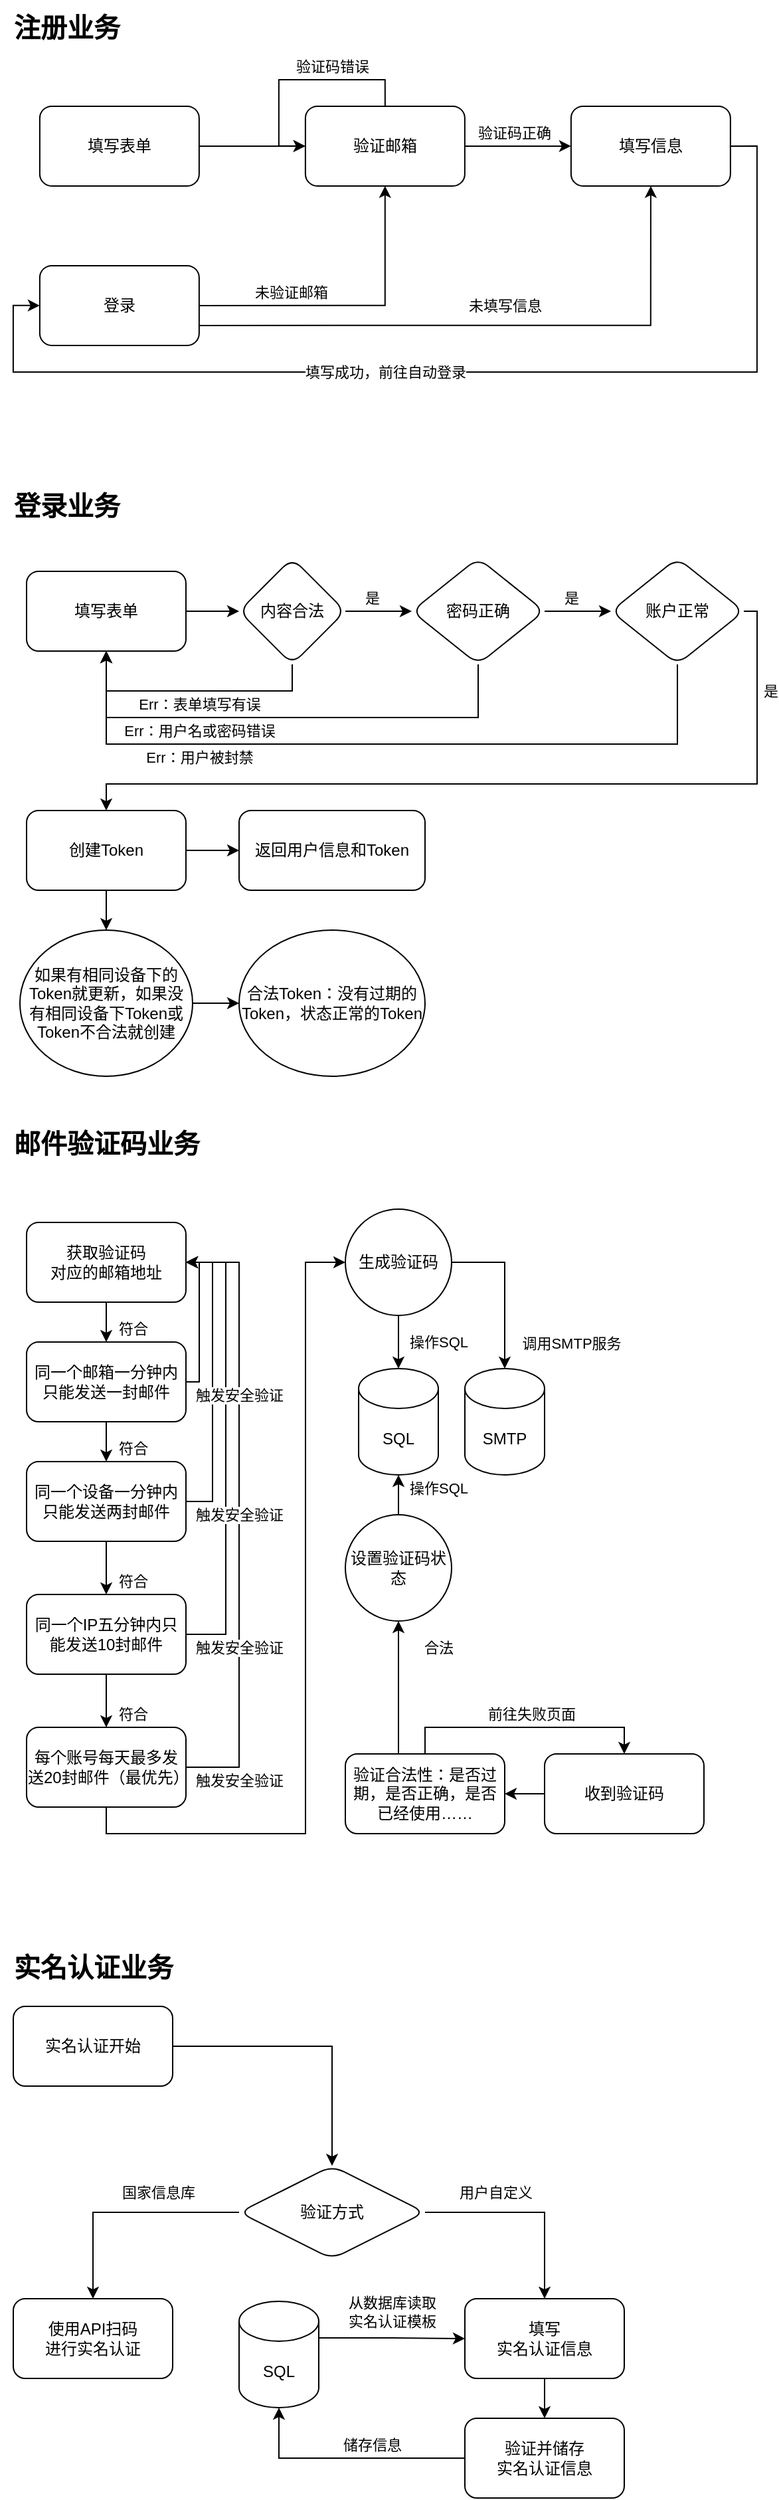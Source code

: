 <mxfile version="21.2.3" type="github">
  <diagram id="C5RBs43oDa-KdzZeNtuy" name="Page-1">
    <mxGraphModel dx="735" dy="509" grid="1" gridSize="10" guides="1" tooltips="1" connect="1" arrows="1" fold="1" page="1" pageScale="1" pageWidth="827" pageHeight="1169" math="0" shadow="0">
      <root>
        <mxCell id="WIyWlLk6GJQsqaUBKTNV-0" />
        <mxCell id="WIyWlLk6GJQsqaUBKTNV-1" parent="WIyWlLk6GJQsqaUBKTNV-0" />
        <mxCell id="C3q8CRkT7xHkd-HnfYeI-2" value="" style="edgeStyle=orthogonalEdgeStyle;rounded=0;orthogonalLoop=1;jettySize=auto;html=1;" parent="WIyWlLk6GJQsqaUBKTNV-1" source="C3q8CRkT7xHkd-HnfYeI-0" target="C3q8CRkT7xHkd-HnfYeI-1" edge="1">
          <mxGeometry relative="1" as="geometry" />
        </mxCell>
        <mxCell id="C3q8CRkT7xHkd-HnfYeI-0" value="填写表单" style="rounded=1;whiteSpace=wrap;html=1;" parent="WIyWlLk6GJQsqaUBKTNV-1" vertex="1">
          <mxGeometry x="69.94" y="119.94" width="120" height="60" as="geometry" />
        </mxCell>
        <mxCell id="C3q8CRkT7xHkd-HnfYeI-4" value="" style="edgeStyle=orthogonalEdgeStyle;rounded=0;orthogonalLoop=1;jettySize=auto;html=1;" parent="WIyWlLk6GJQsqaUBKTNV-1" source="C3q8CRkT7xHkd-HnfYeI-1" target="C3q8CRkT7xHkd-HnfYeI-3" edge="1">
          <mxGeometry relative="1" as="geometry" />
        </mxCell>
        <mxCell id="C3q8CRkT7xHkd-HnfYeI-5" value="验证码正确" style="edgeLabel;html=1;align=center;verticalAlign=middle;resizable=0;points=[];" parent="C3q8CRkT7xHkd-HnfYeI-4" connectable="0" vertex="1">
          <mxGeometry x="-0.215" y="-1" relative="1" as="geometry">
            <mxPoint x="5" y="-11" as="offset" />
          </mxGeometry>
        </mxCell>
        <mxCell id="C3q8CRkT7xHkd-HnfYeI-6" style="edgeStyle=orthogonalEdgeStyle;rounded=0;orthogonalLoop=1;jettySize=auto;html=1;exitX=0.5;exitY=0;exitDx=0;exitDy=0;entryX=0;entryY=0.5;entryDx=0;entryDy=0;" parent="WIyWlLk6GJQsqaUBKTNV-1" source="C3q8CRkT7xHkd-HnfYeI-1" target="C3q8CRkT7xHkd-HnfYeI-1" edge="1">
          <mxGeometry relative="1" as="geometry">
            <mxPoint x="249.94" y="89.94" as="targetPoint" />
            <Array as="points">
              <mxPoint x="329.94" y="99.94" />
              <mxPoint x="249.94" y="99.94" />
              <mxPoint x="249.94" y="149.94" />
            </Array>
          </mxGeometry>
        </mxCell>
        <mxCell id="C3q8CRkT7xHkd-HnfYeI-7" value="验证码错误" style="edgeLabel;html=1;align=center;verticalAlign=middle;resizable=0;points=[];" parent="C3q8CRkT7xHkd-HnfYeI-6" connectable="0" vertex="1">
          <mxGeometry x="-0.022" y="-1" relative="1" as="geometry">
            <mxPoint x="23" y="-9" as="offset" />
          </mxGeometry>
        </mxCell>
        <mxCell id="C3q8CRkT7xHkd-HnfYeI-1" value="验证邮箱" style="whiteSpace=wrap;html=1;rounded=1;" parent="WIyWlLk6GJQsqaUBKTNV-1" vertex="1">
          <mxGeometry x="269.94" y="119.94" width="120" height="60" as="geometry" />
        </mxCell>
        <mxCell id="C3q8CRkT7xHkd-HnfYeI-16" style="edgeStyle=orthogonalEdgeStyle;rounded=0;orthogonalLoop=1;jettySize=auto;html=1;exitX=1;exitY=0.5;exitDx=0;exitDy=0;entryX=0;entryY=0.5;entryDx=0;entryDy=0;" parent="WIyWlLk6GJQsqaUBKTNV-1" source="C3q8CRkT7xHkd-HnfYeI-3" target="C3q8CRkT7xHkd-HnfYeI-8" edge="1">
          <mxGeometry relative="1" as="geometry">
            <Array as="points">
              <mxPoint x="609.94" y="149.94" />
              <mxPoint x="609.94" y="319.94" />
              <mxPoint x="49.94" y="319.94" />
              <mxPoint x="49.94" y="269.94" />
            </Array>
          </mxGeometry>
        </mxCell>
        <mxCell id="C3q8CRkT7xHkd-HnfYeI-17" value="填写成功，前往自动登录" style="edgeLabel;html=1;align=center;verticalAlign=middle;resizable=0;points=[];" parent="C3q8CRkT7xHkd-HnfYeI-16" connectable="0" vertex="1">
          <mxGeometry x="-0.686" y="2" relative="1" as="geometry">
            <mxPoint x="-282" y="61" as="offset" />
          </mxGeometry>
        </mxCell>
        <mxCell id="C3q8CRkT7xHkd-HnfYeI-3" value="填写信息" style="whiteSpace=wrap;html=1;rounded=1;" parent="WIyWlLk6GJQsqaUBKTNV-1" vertex="1">
          <mxGeometry x="469.94" y="119.94" width="120" height="60" as="geometry" />
        </mxCell>
        <mxCell id="C3q8CRkT7xHkd-HnfYeI-12" style="edgeStyle=orthogonalEdgeStyle;rounded=0;orthogonalLoop=1;jettySize=auto;html=1;exitX=1;exitY=0.5;exitDx=0;exitDy=0;" parent="WIyWlLk6GJQsqaUBKTNV-1" source="C3q8CRkT7xHkd-HnfYeI-8" target="C3q8CRkT7xHkd-HnfYeI-1" edge="1">
          <mxGeometry relative="1" as="geometry" />
        </mxCell>
        <mxCell id="C3q8CRkT7xHkd-HnfYeI-13" value="未验证邮箱" style="edgeLabel;html=1;align=center;verticalAlign=middle;resizable=0;points=[];" parent="C3q8CRkT7xHkd-HnfYeI-12" connectable="0" vertex="1">
          <mxGeometry x="-0.511" y="3" relative="1" as="geometry">
            <mxPoint x="13" y="-7" as="offset" />
          </mxGeometry>
        </mxCell>
        <mxCell id="C3q8CRkT7xHkd-HnfYeI-14" style="edgeStyle=orthogonalEdgeStyle;rounded=0;orthogonalLoop=1;jettySize=auto;html=1;exitX=1;exitY=0.75;exitDx=0;exitDy=0;entryX=0.5;entryY=1;entryDx=0;entryDy=0;" parent="WIyWlLk6GJQsqaUBKTNV-1" source="C3q8CRkT7xHkd-HnfYeI-8" target="C3q8CRkT7xHkd-HnfYeI-3" edge="1">
          <mxGeometry relative="1" as="geometry" />
        </mxCell>
        <mxCell id="C3q8CRkT7xHkd-HnfYeI-15" value="未填写信息" style="edgeLabel;html=1;align=center;verticalAlign=middle;resizable=0;points=[];" parent="C3q8CRkT7xHkd-HnfYeI-14" connectable="0" vertex="1">
          <mxGeometry x="0.034" relative="1" as="geometry">
            <mxPoint y="-15" as="offset" />
          </mxGeometry>
        </mxCell>
        <mxCell id="C3q8CRkT7xHkd-HnfYeI-8" value="登录" style="rounded=1;whiteSpace=wrap;html=1;" parent="WIyWlLk6GJQsqaUBKTNV-1" vertex="1">
          <mxGeometry x="69.94" y="239.94" width="120" height="60" as="geometry" />
        </mxCell>
        <mxCell id="C3q8CRkT7xHkd-HnfYeI-21" value="注册业务" style="text;html=1;align=center;verticalAlign=middle;resizable=0;points=[];autosize=1;strokeColor=none;fillColor=none;fontSize=20;fontStyle=1" parent="WIyWlLk6GJQsqaUBKTNV-1" vertex="1">
          <mxGeometry x="40" y="40" width="100" height="40" as="geometry" />
        </mxCell>
        <mxCell id="C3q8CRkT7xHkd-HnfYeI-22" value="登录业务" style="text;html=1;align=center;verticalAlign=middle;resizable=0;points=[];autosize=1;strokeColor=none;fillColor=none;fontSize=20;fontStyle=1" parent="WIyWlLk6GJQsqaUBKTNV-1" vertex="1">
          <mxGeometry x="40" y="400" width="100" height="40" as="geometry" />
        </mxCell>
        <mxCell id="C3q8CRkT7xHkd-HnfYeI-25" value="" style="edgeStyle=orthogonalEdgeStyle;rounded=0;orthogonalLoop=1;jettySize=auto;html=1;" parent="WIyWlLk6GJQsqaUBKTNV-1" source="C3q8CRkT7xHkd-HnfYeI-23" target="C3q8CRkT7xHkd-HnfYeI-24" edge="1">
          <mxGeometry relative="1" as="geometry" />
        </mxCell>
        <mxCell id="C3q8CRkT7xHkd-HnfYeI-23" value="填写表单" style="rounded=1;whiteSpace=wrap;html=1;" parent="WIyWlLk6GJQsqaUBKTNV-1" vertex="1">
          <mxGeometry x="60" y="470" width="120" height="60" as="geometry" />
        </mxCell>
        <mxCell id="C3q8CRkT7xHkd-HnfYeI-27" value="" style="edgeStyle=orthogonalEdgeStyle;rounded=0;orthogonalLoop=1;jettySize=auto;html=1;" parent="WIyWlLk6GJQsqaUBKTNV-1" source="C3q8CRkT7xHkd-HnfYeI-24" target="C3q8CRkT7xHkd-HnfYeI-26" edge="1">
          <mxGeometry relative="1" as="geometry" />
        </mxCell>
        <mxCell id="C3q8CRkT7xHkd-HnfYeI-32" value="是" style="edgeLabel;html=1;align=center;verticalAlign=middle;resizable=0;points=[];" parent="C3q8CRkT7xHkd-HnfYeI-27" connectable="0" vertex="1">
          <mxGeometry x="-0.46" relative="1" as="geometry">
            <mxPoint x="6" y="-10" as="offset" />
          </mxGeometry>
        </mxCell>
        <mxCell id="C3q8CRkT7xHkd-HnfYeI-41" value="是" style="edgeLabel;html=1;align=center;verticalAlign=middle;resizable=0;points=[];" parent="C3q8CRkT7xHkd-HnfYeI-27" connectable="0" vertex="1">
          <mxGeometry x="-0.46" relative="1" as="geometry">
            <mxPoint x="156" y="-10" as="offset" />
          </mxGeometry>
        </mxCell>
        <mxCell id="C3q8CRkT7xHkd-HnfYeI-42" value="是" style="edgeLabel;html=1;align=center;verticalAlign=middle;resizable=0;points=[];" parent="C3q8CRkT7xHkd-HnfYeI-27" connectable="0" vertex="1">
          <mxGeometry x="-0.46" relative="1" as="geometry">
            <mxPoint x="306" y="60" as="offset" />
          </mxGeometry>
        </mxCell>
        <mxCell id="C3q8CRkT7xHkd-HnfYeI-30" style="edgeStyle=orthogonalEdgeStyle;rounded=0;orthogonalLoop=1;jettySize=auto;html=1;exitX=0.5;exitY=1;exitDx=0;exitDy=0;entryX=0.5;entryY=1;entryDx=0;entryDy=0;" parent="WIyWlLk6GJQsqaUBKTNV-1" source="C3q8CRkT7xHkd-HnfYeI-24" target="C3q8CRkT7xHkd-HnfYeI-23" edge="1">
          <mxGeometry relative="1" as="geometry" />
        </mxCell>
        <mxCell id="C3q8CRkT7xHkd-HnfYeI-31" value="Err：表单填写有误" style="edgeLabel;html=1;align=center;verticalAlign=middle;resizable=0;points=[];" parent="C3q8CRkT7xHkd-HnfYeI-30" connectable="0" vertex="1">
          <mxGeometry x="-0.158" y="1" relative="1" as="geometry">
            <mxPoint x="-10" y="9" as="offset" />
          </mxGeometry>
        </mxCell>
        <mxCell id="C3q8CRkT7xHkd-HnfYeI-34" value="Err：用户名或密码错误" style="edgeLabel;html=1;align=center;verticalAlign=middle;resizable=0;points=[];" parent="C3q8CRkT7xHkd-HnfYeI-30" connectable="0" vertex="1">
          <mxGeometry x="-0.158" y="1" relative="1" as="geometry">
            <mxPoint x="-10" y="29" as="offset" />
          </mxGeometry>
        </mxCell>
        <mxCell id="C3q8CRkT7xHkd-HnfYeI-36" value="Err：用户被封禁" style="edgeLabel;html=1;align=center;verticalAlign=middle;resizable=0;points=[];" parent="C3q8CRkT7xHkd-HnfYeI-30" connectable="0" vertex="1">
          <mxGeometry x="-0.158" y="1" relative="1" as="geometry">
            <mxPoint x="-10" y="49" as="offset" />
          </mxGeometry>
        </mxCell>
        <mxCell id="C3q8CRkT7xHkd-HnfYeI-24" value="内容合法" style="rhombus;whiteSpace=wrap;html=1;rounded=1;" parent="WIyWlLk6GJQsqaUBKTNV-1" vertex="1">
          <mxGeometry x="220" y="460" width="80" height="80" as="geometry" />
        </mxCell>
        <mxCell id="C3q8CRkT7xHkd-HnfYeI-29" value="" style="edgeStyle=orthogonalEdgeStyle;rounded=0;orthogonalLoop=1;jettySize=auto;html=1;" parent="WIyWlLk6GJQsqaUBKTNV-1" source="C3q8CRkT7xHkd-HnfYeI-26" target="C3q8CRkT7xHkd-HnfYeI-28" edge="1">
          <mxGeometry relative="1" as="geometry" />
        </mxCell>
        <mxCell id="C3q8CRkT7xHkd-HnfYeI-33" style="edgeStyle=orthogonalEdgeStyle;rounded=0;orthogonalLoop=1;jettySize=auto;html=1;exitX=0.5;exitY=1;exitDx=0;exitDy=0;entryX=0.5;entryY=1;entryDx=0;entryDy=0;" parent="WIyWlLk6GJQsqaUBKTNV-1" source="C3q8CRkT7xHkd-HnfYeI-26" target="C3q8CRkT7xHkd-HnfYeI-23" edge="1">
          <mxGeometry relative="1" as="geometry">
            <Array as="points">
              <mxPoint x="400" y="580" />
              <mxPoint x="120" y="580" />
            </Array>
          </mxGeometry>
        </mxCell>
        <mxCell id="C3q8CRkT7xHkd-HnfYeI-26" value="密码正确" style="rhombus;whiteSpace=wrap;html=1;rounded=1;" parent="WIyWlLk6GJQsqaUBKTNV-1" vertex="1">
          <mxGeometry x="350" y="460" width="100" height="80" as="geometry" />
        </mxCell>
        <mxCell id="C3q8CRkT7xHkd-HnfYeI-35" style="edgeStyle=orthogonalEdgeStyle;rounded=0;orthogonalLoop=1;jettySize=auto;html=1;exitX=0.5;exitY=1;exitDx=0;exitDy=0;entryX=0.5;entryY=1;entryDx=0;entryDy=0;" parent="WIyWlLk6GJQsqaUBKTNV-1" source="C3q8CRkT7xHkd-HnfYeI-28" target="C3q8CRkT7xHkd-HnfYeI-23" edge="1">
          <mxGeometry relative="1" as="geometry">
            <Array as="points">
              <mxPoint x="550" y="600" />
              <mxPoint x="120" y="600" />
            </Array>
          </mxGeometry>
        </mxCell>
        <mxCell id="C3q8CRkT7xHkd-HnfYeI-38" value="" style="edgeStyle=orthogonalEdgeStyle;rounded=0;orthogonalLoop=1;jettySize=auto;html=1;" parent="WIyWlLk6GJQsqaUBKTNV-1" source="C3q8CRkT7xHkd-HnfYeI-28" target="C3q8CRkT7xHkd-HnfYeI-37" edge="1">
          <mxGeometry relative="1" as="geometry">
            <Array as="points">
              <mxPoint x="610" y="500" />
              <mxPoint x="610" y="630" />
              <mxPoint x="120" y="630" />
            </Array>
          </mxGeometry>
        </mxCell>
        <mxCell id="C3q8CRkT7xHkd-HnfYeI-28" value="账户正常" style="rhombus;whiteSpace=wrap;html=1;rounded=1;" parent="WIyWlLk6GJQsqaUBKTNV-1" vertex="1">
          <mxGeometry x="500" y="460" width="100" height="80" as="geometry" />
        </mxCell>
        <mxCell id="C3q8CRkT7xHkd-HnfYeI-44" value="" style="edgeStyle=orthogonalEdgeStyle;rounded=0;orthogonalLoop=1;jettySize=auto;html=1;" parent="WIyWlLk6GJQsqaUBKTNV-1" source="C3q8CRkT7xHkd-HnfYeI-37" target="C3q8CRkT7xHkd-HnfYeI-43" edge="1">
          <mxGeometry relative="1" as="geometry" />
        </mxCell>
        <mxCell id="C3q8CRkT7xHkd-HnfYeI-48" value="" style="edgeStyle=orthogonalEdgeStyle;rounded=0;orthogonalLoop=1;jettySize=auto;html=1;" parent="WIyWlLk6GJQsqaUBKTNV-1" source="C3q8CRkT7xHkd-HnfYeI-37" target="C3q8CRkT7xHkd-HnfYeI-47" edge="1">
          <mxGeometry relative="1" as="geometry" />
        </mxCell>
        <mxCell id="C3q8CRkT7xHkd-HnfYeI-37" value="创建Token" style="whiteSpace=wrap;html=1;rounded=1;" parent="WIyWlLk6GJQsqaUBKTNV-1" vertex="1">
          <mxGeometry x="60" y="650" width="120" height="60" as="geometry" />
        </mxCell>
        <mxCell id="C3q8CRkT7xHkd-HnfYeI-46" value="" style="edgeStyle=orthogonalEdgeStyle;rounded=0;orthogonalLoop=1;jettySize=auto;html=1;" parent="WIyWlLk6GJQsqaUBKTNV-1" source="C3q8CRkT7xHkd-HnfYeI-43" target="C3q8CRkT7xHkd-HnfYeI-45" edge="1">
          <mxGeometry relative="1" as="geometry" />
        </mxCell>
        <mxCell id="C3q8CRkT7xHkd-HnfYeI-43" value="如果有相同设备下的Token就更新，如果没有相同设备下Token或Token不合法就创建" style="ellipse;whiteSpace=wrap;html=1;rounded=1;" parent="WIyWlLk6GJQsqaUBKTNV-1" vertex="1">
          <mxGeometry x="55" y="740" width="130" height="110" as="geometry" />
        </mxCell>
        <mxCell id="C3q8CRkT7xHkd-HnfYeI-45" value="合法Token：没有过期的Token，状态正常的Token" style="ellipse;whiteSpace=wrap;html=1;rounded=1;" parent="WIyWlLk6GJQsqaUBKTNV-1" vertex="1">
          <mxGeometry x="220" y="740" width="140" height="110" as="geometry" />
        </mxCell>
        <mxCell id="C3q8CRkT7xHkd-HnfYeI-47" value="返回用户信息和Token" style="whiteSpace=wrap;html=1;rounded=1;" parent="WIyWlLk6GJQsqaUBKTNV-1" vertex="1">
          <mxGeometry x="220" y="650" width="140" height="60" as="geometry" />
        </mxCell>
        <mxCell id="C3q8CRkT7xHkd-HnfYeI-49" value="邮件验证码业务" style="text;html=1;align=center;verticalAlign=middle;resizable=0;points=[];autosize=1;strokeColor=none;fillColor=none;fontSize=20;fontStyle=1" parent="WIyWlLk6GJQsqaUBKTNV-1" vertex="1">
          <mxGeometry x="40" y="880" width="160" height="40" as="geometry" />
        </mxCell>
        <mxCell id="C3q8CRkT7xHkd-HnfYeI-64" value="" style="edgeStyle=orthogonalEdgeStyle;rounded=0;orthogonalLoop=1;jettySize=auto;html=1;" parent="WIyWlLk6GJQsqaUBKTNV-1" source="C3q8CRkT7xHkd-HnfYeI-50" target="C3q8CRkT7xHkd-HnfYeI-56" edge="1">
          <mxGeometry relative="1" as="geometry" />
        </mxCell>
        <mxCell id="C3q8CRkT7xHkd-HnfYeI-65" value="符合" style="edgeLabel;html=1;align=center;verticalAlign=middle;resizable=0;points=[];" parent="C3q8CRkT7xHkd-HnfYeI-64" connectable="0" vertex="1">
          <mxGeometry x="-0.776" relative="1" as="geometry">
            <mxPoint x="20" y="14" as="offset" />
          </mxGeometry>
        </mxCell>
        <mxCell id="C3q8CRkT7xHkd-HnfYeI-66" value="符合" style="edgeLabel;html=1;align=center;verticalAlign=middle;resizable=0;points=[];" parent="C3q8CRkT7xHkd-HnfYeI-64" connectable="0" vertex="1">
          <mxGeometry x="-0.776" relative="1" as="geometry">
            <mxPoint x="20" y="104" as="offset" />
          </mxGeometry>
        </mxCell>
        <mxCell id="C3q8CRkT7xHkd-HnfYeI-67" value="符合" style="edgeLabel;html=1;align=center;verticalAlign=middle;resizable=0;points=[];" parent="C3q8CRkT7xHkd-HnfYeI-64" connectable="0" vertex="1">
          <mxGeometry x="-0.776" relative="1" as="geometry">
            <mxPoint x="20" y="204" as="offset" />
          </mxGeometry>
        </mxCell>
        <mxCell id="C3q8CRkT7xHkd-HnfYeI-68" value="符合" style="edgeLabel;html=1;align=center;verticalAlign=middle;resizable=0;points=[];" parent="C3q8CRkT7xHkd-HnfYeI-64" connectable="0" vertex="1">
          <mxGeometry x="-0.776" relative="1" as="geometry">
            <mxPoint x="20" y="304" as="offset" />
          </mxGeometry>
        </mxCell>
        <mxCell id="C3q8CRkT7xHkd-HnfYeI-50" value="获取验证码&lt;br&gt;对应的邮箱地址" style="rounded=1;whiteSpace=wrap;html=1;" parent="WIyWlLk6GJQsqaUBKTNV-1" vertex="1">
          <mxGeometry x="60" y="960" width="120" height="60" as="geometry" />
        </mxCell>
        <mxCell id="C3q8CRkT7xHkd-HnfYeI-54" value="" style="edgeStyle=orthogonalEdgeStyle;rounded=0;orthogonalLoop=1;jettySize=auto;html=1;" parent="WIyWlLk6GJQsqaUBKTNV-1" source="C3q8CRkT7xHkd-HnfYeI-51" target="C3q8CRkT7xHkd-HnfYeI-53" edge="1">
          <mxGeometry relative="1" as="geometry" />
        </mxCell>
        <mxCell id="C3q8CRkT7xHkd-HnfYeI-55" value="操作SQL" style="edgeLabel;html=1;align=center;verticalAlign=middle;resizable=0;points=[];" parent="C3q8CRkT7xHkd-HnfYeI-54" connectable="0" vertex="1">
          <mxGeometry x="0.238" relative="1" as="geometry">
            <mxPoint x="30" y="-5" as="offset" />
          </mxGeometry>
        </mxCell>
        <mxCell id="C3q8CRkT7xHkd-HnfYeI-90" value="操作SQL" style="edgeLabel;html=1;align=center;verticalAlign=middle;resizable=0;points=[];" parent="C3q8CRkT7xHkd-HnfYeI-54" connectable="0" vertex="1">
          <mxGeometry x="0.238" relative="1" as="geometry">
            <mxPoint x="30" y="105" as="offset" />
          </mxGeometry>
        </mxCell>
        <mxCell id="C3q8CRkT7xHkd-HnfYeI-92" value="合法" style="edgeLabel;html=1;align=center;verticalAlign=middle;resizable=0;points=[];" parent="C3q8CRkT7xHkd-HnfYeI-54" connectable="0" vertex="1">
          <mxGeometry x="0.238" relative="1" as="geometry">
            <mxPoint x="30" y="225" as="offset" />
          </mxGeometry>
        </mxCell>
        <mxCell id="C3q8CRkT7xHkd-HnfYeI-83" style="edgeStyle=orthogonalEdgeStyle;rounded=0;orthogonalLoop=1;jettySize=auto;html=1;exitX=1;exitY=0.5;exitDx=0;exitDy=0;" parent="WIyWlLk6GJQsqaUBKTNV-1" source="C3q8CRkT7xHkd-HnfYeI-51" target="C3q8CRkT7xHkd-HnfYeI-82" edge="1">
          <mxGeometry relative="1" as="geometry" />
        </mxCell>
        <mxCell id="C3q8CRkT7xHkd-HnfYeI-84" value="调用SMTP服务" style="edgeLabel;html=1;align=center;verticalAlign=middle;resizable=0;points=[];" parent="C3q8CRkT7xHkd-HnfYeI-83" connectable="0" vertex="1">
          <mxGeometry x="-0.258" y="1" relative="1" as="geometry">
            <mxPoint x="49" y="56" as="offset" />
          </mxGeometry>
        </mxCell>
        <mxCell id="C3q8CRkT7xHkd-HnfYeI-51" value="生成验证码" style="ellipse;whiteSpace=wrap;html=1;rounded=1;" parent="WIyWlLk6GJQsqaUBKTNV-1" vertex="1">
          <mxGeometry x="300" y="950" width="80" height="80" as="geometry" />
        </mxCell>
        <mxCell id="C3q8CRkT7xHkd-HnfYeI-53" value="SQL" style="shape=cylinder3;whiteSpace=wrap;html=1;boundedLbl=1;backgroundOutline=1;size=15;" parent="WIyWlLk6GJQsqaUBKTNV-1" vertex="1">
          <mxGeometry x="310" y="1070" width="60" height="80" as="geometry" />
        </mxCell>
        <mxCell id="C3q8CRkT7xHkd-HnfYeI-61" style="edgeStyle=orthogonalEdgeStyle;rounded=0;orthogonalLoop=1;jettySize=auto;html=1;exitX=0.5;exitY=1;exitDx=0;exitDy=0;entryX=0.5;entryY=0;entryDx=0;entryDy=0;" parent="WIyWlLk6GJQsqaUBKTNV-1" source="C3q8CRkT7xHkd-HnfYeI-56" target="C3q8CRkT7xHkd-HnfYeI-57" edge="1">
          <mxGeometry relative="1" as="geometry" />
        </mxCell>
        <mxCell id="C3q8CRkT7xHkd-HnfYeI-74" style="edgeStyle=orthogonalEdgeStyle;rounded=0;orthogonalLoop=1;jettySize=auto;html=1;exitX=1;exitY=0.5;exitDx=0;exitDy=0;entryX=1;entryY=0.5;entryDx=0;entryDy=0;" parent="WIyWlLk6GJQsqaUBKTNV-1" source="C3q8CRkT7xHkd-HnfYeI-56" target="C3q8CRkT7xHkd-HnfYeI-50" edge="1">
          <mxGeometry relative="1" as="geometry">
            <Array as="points">
              <mxPoint x="190" y="1080" />
              <mxPoint x="190" y="990" />
            </Array>
          </mxGeometry>
        </mxCell>
        <mxCell id="C3q8CRkT7xHkd-HnfYeI-56" value="同一个邮箱一分钟内只能发送一封邮件" style="rounded=1;whiteSpace=wrap;html=1;" parent="WIyWlLk6GJQsqaUBKTNV-1" vertex="1">
          <mxGeometry x="60" y="1050" width="120" height="60" as="geometry" />
        </mxCell>
        <mxCell id="C3q8CRkT7xHkd-HnfYeI-60" value="" style="edgeStyle=orthogonalEdgeStyle;rounded=0;orthogonalLoop=1;jettySize=auto;html=1;" parent="WIyWlLk6GJQsqaUBKTNV-1" source="C3q8CRkT7xHkd-HnfYeI-57" target="C3q8CRkT7xHkd-HnfYeI-59" edge="1">
          <mxGeometry relative="1" as="geometry" />
        </mxCell>
        <mxCell id="C3q8CRkT7xHkd-HnfYeI-72" style="edgeStyle=orthogonalEdgeStyle;rounded=0;orthogonalLoop=1;jettySize=auto;html=1;exitX=1;exitY=0.5;exitDx=0;exitDy=0;entryX=1;entryY=0.5;entryDx=0;entryDy=0;" parent="WIyWlLk6GJQsqaUBKTNV-1" source="C3q8CRkT7xHkd-HnfYeI-57" target="C3q8CRkT7xHkd-HnfYeI-50" edge="1">
          <mxGeometry relative="1" as="geometry">
            <Array as="points">
              <mxPoint x="200" y="1170" />
              <mxPoint x="200" y="990" />
            </Array>
          </mxGeometry>
        </mxCell>
        <mxCell id="C3q8CRkT7xHkd-HnfYeI-57" value="同一个设备一分钟内只能发送两封邮件" style="rounded=1;whiteSpace=wrap;html=1;" parent="WIyWlLk6GJQsqaUBKTNV-1" vertex="1">
          <mxGeometry x="60" y="1140" width="120" height="60" as="geometry" />
        </mxCell>
        <mxCell id="C3q8CRkT7xHkd-HnfYeI-63" value="" style="edgeStyle=orthogonalEdgeStyle;rounded=0;orthogonalLoop=1;jettySize=auto;html=1;" parent="WIyWlLk6GJQsqaUBKTNV-1" source="C3q8CRkT7xHkd-HnfYeI-59" target="C3q8CRkT7xHkd-HnfYeI-62" edge="1">
          <mxGeometry relative="1" as="geometry" />
        </mxCell>
        <mxCell id="C3q8CRkT7xHkd-HnfYeI-70" style="edgeStyle=orthogonalEdgeStyle;rounded=0;orthogonalLoop=1;jettySize=auto;html=1;exitX=1;exitY=0.5;exitDx=0;exitDy=0;entryX=1;entryY=0.5;entryDx=0;entryDy=0;" parent="WIyWlLk6GJQsqaUBKTNV-1" source="C3q8CRkT7xHkd-HnfYeI-59" target="C3q8CRkT7xHkd-HnfYeI-50" edge="1">
          <mxGeometry relative="1" as="geometry">
            <Array as="points">
              <mxPoint x="210" y="1270" />
              <mxPoint x="210" y="990" />
            </Array>
          </mxGeometry>
        </mxCell>
        <mxCell id="C3q8CRkT7xHkd-HnfYeI-59" value="同一个IP五分钟内只能发送10封邮件" style="rounded=1;whiteSpace=wrap;html=1;" parent="WIyWlLk6GJQsqaUBKTNV-1" vertex="1">
          <mxGeometry x="60" y="1240" width="120" height="60" as="geometry" />
        </mxCell>
        <mxCell id="C3q8CRkT7xHkd-HnfYeI-69" style="edgeStyle=orthogonalEdgeStyle;rounded=0;orthogonalLoop=1;jettySize=auto;html=1;exitX=1;exitY=0.5;exitDx=0;exitDy=0;entryX=1;entryY=0.5;entryDx=0;entryDy=0;" parent="WIyWlLk6GJQsqaUBKTNV-1" source="C3q8CRkT7xHkd-HnfYeI-62" target="C3q8CRkT7xHkd-HnfYeI-50" edge="1">
          <mxGeometry relative="1" as="geometry">
            <Array as="points">
              <mxPoint x="220" y="1370" />
              <mxPoint x="220" y="990" />
            </Array>
          </mxGeometry>
        </mxCell>
        <mxCell id="C3q8CRkT7xHkd-HnfYeI-77" value="触发安全验证" style="edgeLabel;html=1;align=center;verticalAlign=middle;resizable=0;points=[];" parent="C3q8CRkT7xHkd-HnfYeI-69" connectable="0" vertex="1">
          <mxGeometry x="-0.162" y="-1" relative="1" as="geometry">
            <mxPoint x="-1" y="162" as="offset" />
          </mxGeometry>
        </mxCell>
        <mxCell id="C3q8CRkT7xHkd-HnfYeI-78" value="触发安全验证" style="edgeLabel;html=1;align=center;verticalAlign=middle;resizable=0;points=[];" parent="C3q8CRkT7xHkd-HnfYeI-69" connectable="0" vertex="1">
          <mxGeometry x="-0.162" y="-1" relative="1" as="geometry">
            <mxPoint x="-1" y="62" as="offset" />
          </mxGeometry>
        </mxCell>
        <mxCell id="C3q8CRkT7xHkd-HnfYeI-79" value="触发安全验证" style="edgeLabel;html=1;align=center;verticalAlign=middle;resizable=0;points=[];" parent="C3q8CRkT7xHkd-HnfYeI-69" connectable="0" vertex="1">
          <mxGeometry x="-0.162" y="-1" relative="1" as="geometry">
            <mxPoint x="-1" y="-38" as="offset" />
          </mxGeometry>
        </mxCell>
        <mxCell id="C3q8CRkT7xHkd-HnfYeI-80" value="触发安全验证" style="edgeLabel;html=1;align=center;verticalAlign=middle;resizable=0;points=[];" parent="C3q8CRkT7xHkd-HnfYeI-69" connectable="0" vertex="1">
          <mxGeometry x="-0.162" y="-1" relative="1" as="geometry">
            <mxPoint x="-1" y="-128" as="offset" />
          </mxGeometry>
        </mxCell>
        <mxCell id="C3q8CRkT7xHkd-HnfYeI-81" style="edgeStyle=orthogonalEdgeStyle;rounded=0;orthogonalLoop=1;jettySize=auto;html=1;exitX=0.5;exitY=1;exitDx=0;exitDy=0;entryX=0;entryY=0.5;entryDx=0;entryDy=0;" parent="WIyWlLk6GJQsqaUBKTNV-1" source="C3q8CRkT7xHkd-HnfYeI-62" target="C3q8CRkT7xHkd-HnfYeI-51" edge="1">
          <mxGeometry relative="1" as="geometry">
            <Array as="points">
              <mxPoint x="120" y="1420" />
              <mxPoint x="270" y="1420" />
              <mxPoint x="270" y="990" />
            </Array>
          </mxGeometry>
        </mxCell>
        <mxCell id="C3q8CRkT7xHkd-HnfYeI-62" value="每个账号每天最多发送20封邮件（最优先）" style="rounded=1;whiteSpace=wrap;html=1;" parent="WIyWlLk6GJQsqaUBKTNV-1" vertex="1">
          <mxGeometry x="60" y="1340" width="120" height="60" as="geometry" />
        </mxCell>
        <mxCell id="C3q8CRkT7xHkd-HnfYeI-82" value="SMTP" style="shape=cylinder3;whiteSpace=wrap;html=1;boundedLbl=1;backgroundOutline=1;size=15;" parent="WIyWlLk6GJQsqaUBKTNV-1" vertex="1">
          <mxGeometry x="390" y="1070" width="60" height="80" as="geometry" />
        </mxCell>
        <mxCell id="C3q8CRkT7xHkd-HnfYeI-87" value="" style="edgeStyle=orthogonalEdgeStyle;rounded=0;orthogonalLoop=1;jettySize=auto;html=1;" parent="WIyWlLk6GJQsqaUBKTNV-1" source="C3q8CRkT7xHkd-HnfYeI-85" target="C3q8CRkT7xHkd-HnfYeI-86" edge="1">
          <mxGeometry relative="1" as="geometry" />
        </mxCell>
        <mxCell id="C3q8CRkT7xHkd-HnfYeI-85" value="收到验证码" style="rounded=1;whiteSpace=wrap;html=1;" parent="WIyWlLk6GJQsqaUBKTNV-1" vertex="1">
          <mxGeometry x="450" y="1360" width="120" height="60" as="geometry" />
        </mxCell>
        <mxCell id="C3q8CRkT7xHkd-HnfYeI-91" style="edgeStyle=orthogonalEdgeStyle;rounded=0;orthogonalLoop=1;jettySize=auto;html=1;exitX=0.5;exitY=0;exitDx=0;exitDy=0;entryX=0.5;entryY=1;entryDx=0;entryDy=0;" parent="WIyWlLk6GJQsqaUBKTNV-1" source="C3q8CRkT7xHkd-HnfYeI-86" target="C3q8CRkT7xHkd-HnfYeI-88" edge="1">
          <mxGeometry relative="1" as="geometry">
            <Array as="points">
              <mxPoint x="340" y="1360" />
            </Array>
          </mxGeometry>
        </mxCell>
        <mxCell id="C3q8CRkT7xHkd-HnfYeI-93" style="edgeStyle=orthogonalEdgeStyle;rounded=0;orthogonalLoop=1;jettySize=auto;html=1;exitX=0.5;exitY=0;exitDx=0;exitDy=0;entryX=0.5;entryY=0;entryDx=0;entryDy=0;" parent="WIyWlLk6GJQsqaUBKTNV-1" source="C3q8CRkT7xHkd-HnfYeI-86" target="C3q8CRkT7xHkd-HnfYeI-85" edge="1">
          <mxGeometry relative="1" as="geometry" />
        </mxCell>
        <mxCell id="C3q8CRkT7xHkd-HnfYeI-94" value="前往失败页面" style="edgeLabel;html=1;align=center;verticalAlign=middle;resizable=0;points=[];" parent="C3q8CRkT7xHkd-HnfYeI-93" connectable="0" vertex="1">
          <mxGeometry x="-0.138" relative="1" as="geometry">
            <mxPoint x="18" y="-10" as="offset" />
          </mxGeometry>
        </mxCell>
        <mxCell id="C3q8CRkT7xHkd-HnfYeI-86" value="验证合法性：是否过期，是否正确，是否已经使用……" style="rounded=1;whiteSpace=wrap;html=1;" parent="WIyWlLk6GJQsqaUBKTNV-1" vertex="1">
          <mxGeometry x="300" y="1360" width="120" height="60" as="geometry" />
        </mxCell>
        <mxCell id="C3q8CRkT7xHkd-HnfYeI-89" style="edgeStyle=orthogonalEdgeStyle;rounded=0;orthogonalLoop=1;jettySize=auto;html=1;exitX=0.5;exitY=0;exitDx=0;exitDy=0;entryX=0.5;entryY=1;entryDx=0;entryDy=0;entryPerimeter=0;" parent="WIyWlLk6GJQsqaUBKTNV-1" source="C3q8CRkT7xHkd-HnfYeI-88" target="C3q8CRkT7xHkd-HnfYeI-53" edge="1">
          <mxGeometry relative="1" as="geometry" />
        </mxCell>
        <mxCell id="C3q8CRkT7xHkd-HnfYeI-88" value="设置验证码状态" style="ellipse;whiteSpace=wrap;html=1;rounded=1;" parent="WIyWlLk6GJQsqaUBKTNV-1" vertex="1">
          <mxGeometry x="300" y="1180" width="80" height="80" as="geometry" />
        </mxCell>
        <mxCell id="jlphcnFxieWt0SQOBcKB-19" value="实名认证业务" style="text;html=1;align=center;verticalAlign=middle;resizable=0;points=[];autosize=1;strokeColor=none;fillColor=none;fontSize=20;fontStyle=1" parent="WIyWlLk6GJQsqaUBKTNV-1" vertex="1">
          <mxGeometry x="40" y="1500" width="140" height="40" as="geometry" />
        </mxCell>
        <mxCell id="jlphcnFxieWt0SQOBcKB-20" value="" style="edgeStyle=orthogonalEdgeStyle;rounded=0;orthogonalLoop=1;jettySize=auto;html=1;" parent="WIyWlLk6GJQsqaUBKTNV-1" source="jlphcnFxieWt0SQOBcKB-21" target="jlphcnFxieWt0SQOBcKB-26" edge="1">
          <mxGeometry relative="1" as="geometry" />
        </mxCell>
        <mxCell id="jlphcnFxieWt0SQOBcKB-21" value="实名认证开始" style="rounded=1;whiteSpace=wrap;html=1;" parent="WIyWlLk6GJQsqaUBKTNV-1" vertex="1">
          <mxGeometry x="50" y="1550" width="120" height="60" as="geometry" />
        </mxCell>
        <mxCell id="jlphcnFxieWt0SQOBcKB-22" value="" style="edgeStyle=orthogonalEdgeStyle;rounded=0;orthogonalLoop=1;jettySize=auto;html=1;" parent="WIyWlLk6GJQsqaUBKTNV-1" source="jlphcnFxieWt0SQOBcKB-26" target="jlphcnFxieWt0SQOBcKB-28" edge="1">
          <mxGeometry relative="1" as="geometry" />
        </mxCell>
        <mxCell id="jlphcnFxieWt0SQOBcKB-23" value="用户自定义" style="edgeLabel;html=1;align=center;verticalAlign=middle;resizable=0;points=[];" parent="jlphcnFxieWt0SQOBcKB-22" connectable="0" vertex="1">
          <mxGeometry x="-0.314" relative="1" as="geometry">
            <mxPoint y="-15" as="offset" />
          </mxGeometry>
        </mxCell>
        <mxCell id="jlphcnFxieWt0SQOBcKB-24" value="" style="edgeStyle=orthogonalEdgeStyle;rounded=0;orthogonalLoop=1;jettySize=auto;html=1;" parent="WIyWlLk6GJQsqaUBKTNV-1" source="jlphcnFxieWt0SQOBcKB-26" target="jlphcnFxieWt0SQOBcKB-29" edge="1">
          <mxGeometry relative="1" as="geometry" />
        </mxCell>
        <mxCell id="jlphcnFxieWt0SQOBcKB-25" value="国家信息库" style="edgeLabel;html=1;align=center;verticalAlign=middle;resizable=0;points=[];" parent="jlphcnFxieWt0SQOBcKB-24" connectable="0" vertex="1">
          <mxGeometry x="-0.3" y="-1" relative="1" as="geometry">
            <mxPoint y="-14" as="offset" />
          </mxGeometry>
        </mxCell>
        <mxCell id="jlphcnFxieWt0SQOBcKB-26" value="验证方式" style="rhombus;whiteSpace=wrap;html=1;rounded=1;" parent="WIyWlLk6GJQsqaUBKTNV-1" vertex="1">
          <mxGeometry x="220" y="1670" width="140" height="70" as="geometry" />
        </mxCell>
        <mxCell id="jlphcnFxieWt0SQOBcKB-27" value="" style="edgeStyle=orthogonalEdgeStyle;rounded=0;orthogonalLoop=1;jettySize=auto;html=1;" parent="WIyWlLk6GJQsqaUBKTNV-1" source="jlphcnFxieWt0SQOBcKB-28" target="jlphcnFxieWt0SQOBcKB-35" edge="1">
          <mxGeometry relative="1" as="geometry" />
        </mxCell>
        <mxCell id="jlphcnFxieWt0SQOBcKB-28" value="填写&lt;br&gt;实名认证信息" style="whiteSpace=wrap;html=1;rounded=1;" parent="WIyWlLk6GJQsqaUBKTNV-1" vertex="1">
          <mxGeometry x="390" y="1770" width="120" height="60" as="geometry" />
        </mxCell>
        <mxCell id="jlphcnFxieWt0SQOBcKB-29" value="使用API扫码&lt;br&gt;进行实名认证" style="whiteSpace=wrap;html=1;rounded=1;" parent="WIyWlLk6GJQsqaUBKTNV-1" vertex="1">
          <mxGeometry x="50" y="1770" width="120" height="60" as="geometry" />
        </mxCell>
        <mxCell id="jlphcnFxieWt0SQOBcKB-30" style="edgeStyle=orthogonalEdgeStyle;rounded=0;orthogonalLoop=1;jettySize=auto;html=1;exitX=1;exitY=0;exitDx=0;exitDy=27.5;exitPerimeter=0;entryX=0;entryY=0.5;entryDx=0;entryDy=0;" parent="WIyWlLk6GJQsqaUBKTNV-1" source="jlphcnFxieWt0SQOBcKB-32" target="jlphcnFxieWt0SQOBcKB-28" edge="1">
          <mxGeometry relative="1" as="geometry" />
        </mxCell>
        <mxCell id="jlphcnFxieWt0SQOBcKB-31" value="从数据库读取&lt;br&gt;实名认证模板" style="edgeLabel;html=1;align=center;verticalAlign=middle;resizable=0;points=[];" parent="jlphcnFxieWt0SQOBcKB-30" connectable="0" vertex="1">
          <mxGeometry x="-0.27" y="-1" relative="1" as="geometry">
            <mxPoint x="14" y="-21" as="offset" />
          </mxGeometry>
        </mxCell>
        <mxCell id="jlphcnFxieWt0SQOBcKB-32" value="SQL" style="shape=cylinder3;whiteSpace=wrap;html=1;boundedLbl=1;backgroundOutline=1;size=15;" parent="WIyWlLk6GJQsqaUBKTNV-1" vertex="1">
          <mxGeometry x="220" y="1772" width="60" height="80" as="geometry" />
        </mxCell>
        <mxCell id="jlphcnFxieWt0SQOBcKB-33" style="edgeStyle=orthogonalEdgeStyle;rounded=0;orthogonalLoop=1;jettySize=auto;html=1;exitX=0;exitY=0.5;exitDx=0;exitDy=0;" parent="WIyWlLk6GJQsqaUBKTNV-1" source="jlphcnFxieWt0SQOBcKB-35" target="jlphcnFxieWt0SQOBcKB-32" edge="1">
          <mxGeometry relative="1" as="geometry" />
        </mxCell>
        <mxCell id="jlphcnFxieWt0SQOBcKB-34" value="储存信息" style="edgeLabel;html=1;align=center;verticalAlign=middle;resizable=0;points=[];" parent="jlphcnFxieWt0SQOBcKB-33" connectable="0" vertex="1">
          <mxGeometry x="-0.034" y="1" relative="1" as="geometry">
            <mxPoint x="16" y="-11" as="offset" />
          </mxGeometry>
        </mxCell>
        <mxCell id="jlphcnFxieWt0SQOBcKB-35" value="验证并储存&lt;br&gt;实名认证信息" style="whiteSpace=wrap;html=1;rounded=1;" parent="WIyWlLk6GJQsqaUBKTNV-1" vertex="1">
          <mxGeometry x="390" y="1860" width="120" height="60" as="geometry" />
        </mxCell>
      </root>
    </mxGraphModel>
  </diagram>
</mxfile>
